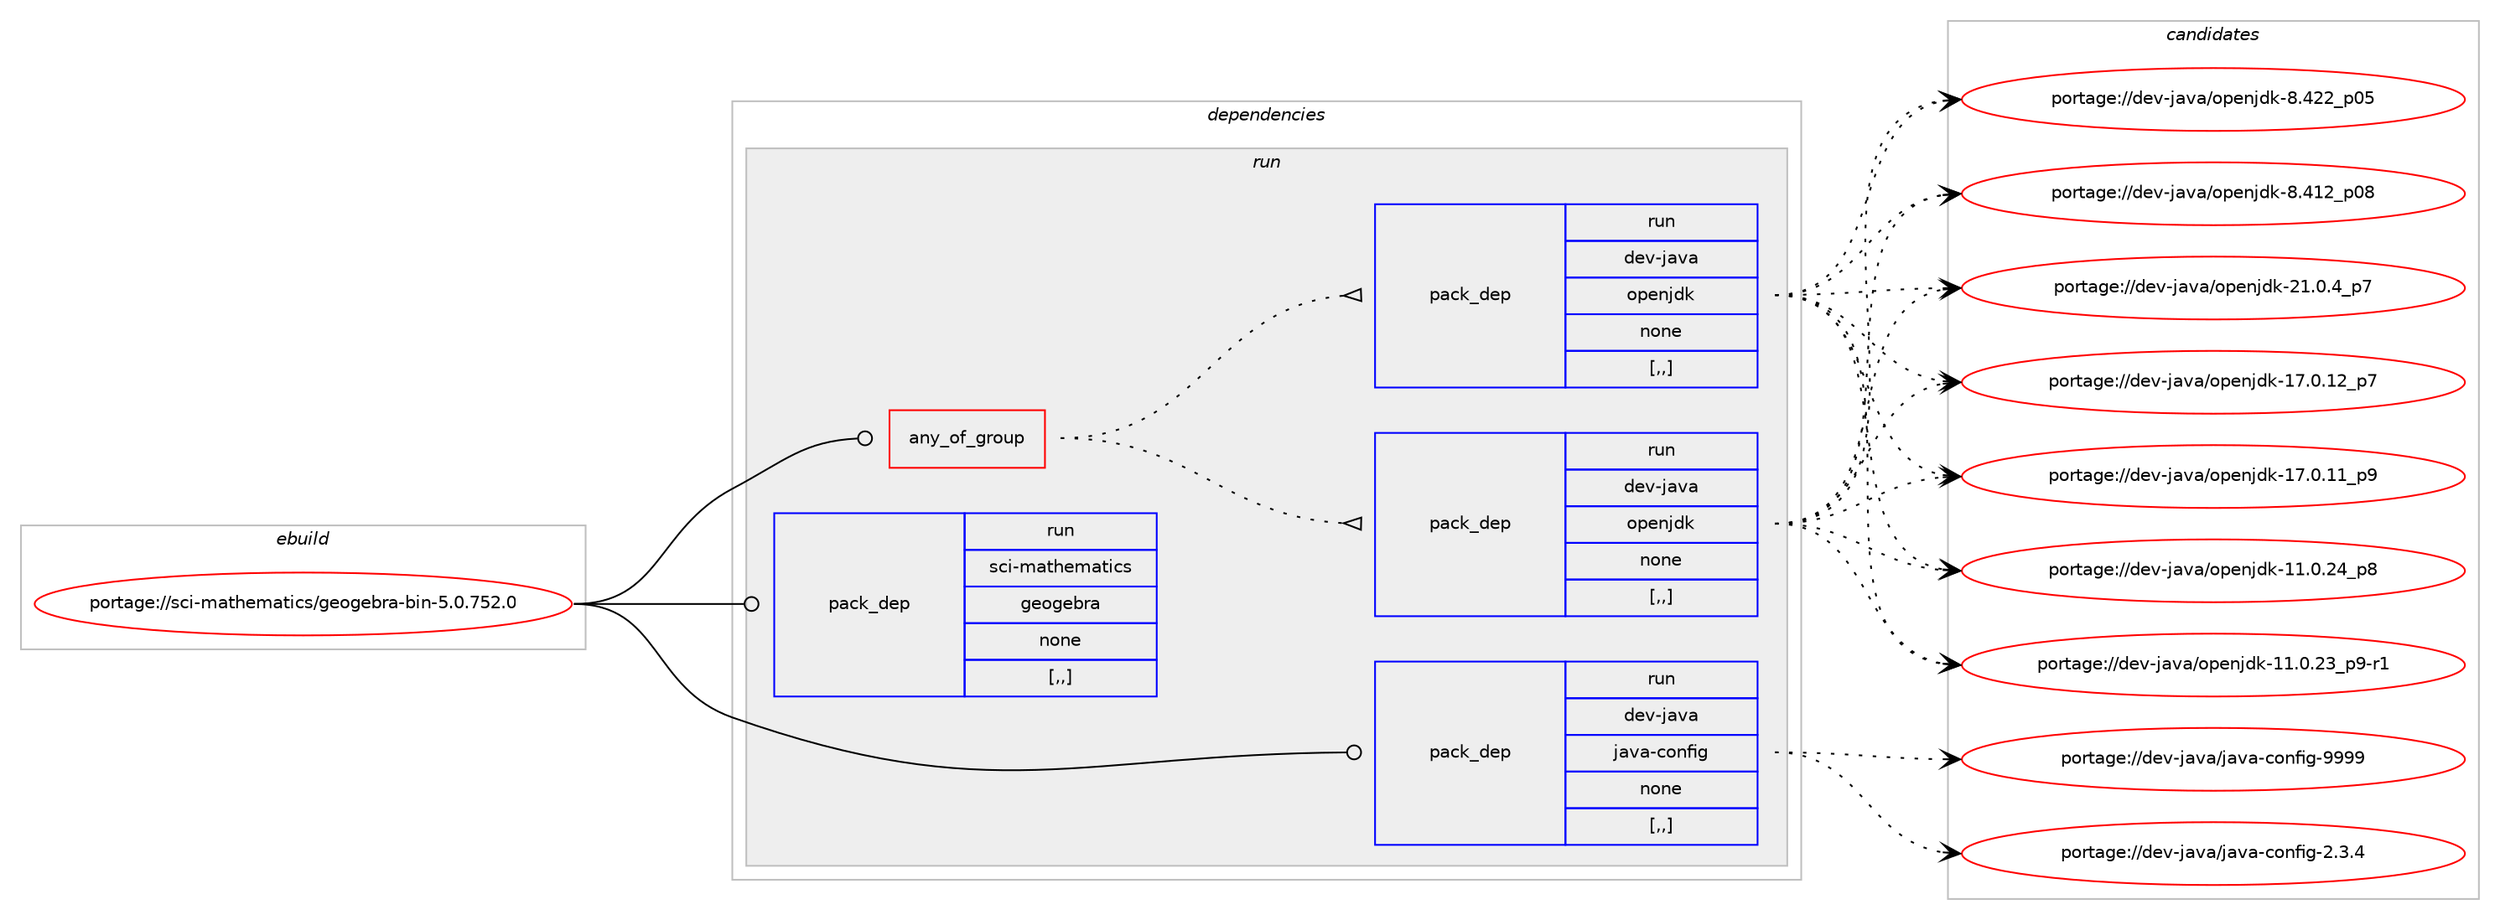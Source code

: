 digraph prolog {

# *************
# Graph options
# *************

newrank=true;
concentrate=true;
compound=true;
graph [rankdir=LR,fontname=Helvetica,fontsize=10,ranksep=1.5];#, ranksep=2.5, nodesep=0.2];
edge  [arrowhead=vee];
node  [fontname=Helvetica,fontsize=10];

# **********
# The ebuild
# **********

subgraph cluster_leftcol {
color=gray;
label=<<i>ebuild</i>>;
id [label="portage://sci-mathematics/geogebra-bin-5.0.752.0", color=red, width=4, href="../sci-mathematics/geogebra-bin-5.0.752.0.svg"];
}

# ****************
# The dependencies
# ****************

subgraph cluster_midcol {
color=gray;
label=<<i>dependencies</i>>;
subgraph cluster_compile {
fillcolor="#eeeeee";
style=filled;
label=<<i>compile</i>>;
}
subgraph cluster_compileandrun {
fillcolor="#eeeeee";
style=filled;
label=<<i>compile and run</i>>;
}
subgraph cluster_run {
fillcolor="#eeeeee";
style=filled;
label=<<i>run</i>>;
subgraph any2650 {
dependency408317 [label=<<TABLE BORDER="0" CELLBORDER="1" CELLSPACING="0" CELLPADDING="4"><TR><TD CELLPADDING="10">any_of_group</TD></TR></TABLE>>, shape=none, color=red];subgraph pack297160 {
dependency408318 [label=<<TABLE BORDER="0" CELLBORDER="1" CELLSPACING="0" CELLPADDING="4" WIDTH="220"><TR><TD ROWSPAN="6" CELLPADDING="30">pack_dep</TD></TR><TR><TD WIDTH="110">run</TD></TR><TR><TD>dev-java</TD></TR><TR><TD>openjdk</TD></TR><TR><TD>none</TD></TR><TR><TD>[,,]</TD></TR></TABLE>>, shape=none, color=blue];
}
dependency408317:e -> dependency408318:w [weight=20,style="dotted",arrowhead="oinv"];
subgraph pack297161 {
dependency408319 [label=<<TABLE BORDER="0" CELLBORDER="1" CELLSPACING="0" CELLPADDING="4" WIDTH="220"><TR><TD ROWSPAN="6" CELLPADDING="30">pack_dep</TD></TR><TR><TD WIDTH="110">run</TD></TR><TR><TD>dev-java</TD></TR><TR><TD>openjdk</TD></TR><TR><TD>none</TD></TR><TR><TD>[,,]</TD></TR></TABLE>>, shape=none, color=blue];
}
dependency408317:e -> dependency408319:w [weight=20,style="dotted",arrowhead="oinv"];
}
id:e -> dependency408317:w [weight=20,style="solid",arrowhead="odot"];
subgraph pack297162 {
dependency408320 [label=<<TABLE BORDER="0" CELLBORDER="1" CELLSPACING="0" CELLPADDING="4" WIDTH="220"><TR><TD ROWSPAN="6" CELLPADDING="30">pack_dep</TD></TR><TR><TD WIDTH="110">run</TD></TR><TR><TD>dev-java</TD></TR><TR><TD>java-config</TD></TR><TR><TD>none</TD></TR><TR><TD>[,,]</TD></TR></TABLE>>, shape=none, color=blue];
}
id:e -> dependency408320:w [weight=20,style="solid",arrowhead="odot"];
subgraph pack297163 {
dependency408321 [label=<<TABLE BORDER="0" CELLBORDER="1" CELLSPACING="0" CELLPADDING="4" WIDTH="220"><TR><TD ROWSPAN="6" CELLPADDING="30">pack_dep</TD></TR><TR><TD WIDTH="110">run</TD></TR><TR><TD>sci-mathematics</TD></TR><TR><TD>geogebra</TD></TR><TR><TD>none</TD></TR><TR><TD>[,,]</TD></TR></TABLE>>, shape=none, color=blue];
}
id:e -> dependency408321:w [weight=20,style="solid",arrowhead="odot"];
}
}

# **************
# The candidates
# **************

subgraph cluster_choices {
rank=same;
color=gray;
label=<<i>candidates</i>>;

subgraph choice297160 {
color=black;
nodesep=1;
choice10010111845106971189747111112101110106100107455049464846529511255 [label="portage://dev-java/openjdk-21.0.4_p7", color=red, width=4,href="../dev-java/openjdk-21.0.4_p7.svg"];
choice1001011184510697118974711111210111010610010745495546484649509511255 [label="portage://dev-java/openjdk-17.0.12_p7", color=red, width=4,href="../dev-java/openjdk-17.0.12_p7.svg"];
choice1001011184510697118974711111210111010610010745495546484649499511257 [label="portage://dev-java/openjdk-17.0.11_p9", color=red, width=4,href="../dev-java/openjdk-17.0.11_p9.svg"];
choice1001011184510697118974711111210111010610010745494946484650529511256 [label="portage://dev-java/openjdk-11.0.24_p8", color=red, width=4,href="../dev-java/openjdk-11.0.24_p8.svg"];
choice10010111845106971189747111112101110106100107454949464846505195112574511449 [label="portage://dev-java/openjdk-11.0.23_p9-r1", color=red, width=4,href="../dev-java/openjdk-11.0.23_p9-r1.svg"];
choice10010111845106971189747111112101110106100107455646525050951124853 [label="portage://dev-java/openjdk-8.422_p05", color=red, width=4,href="../dev-java/openjdk-8.422_p05.svg"];
choice10010111845106971189747111112101110106100107455646524950951124856 [label="portage://dev-java/openjdk-8.412_p08", color=red, width=4,href="../dev-java/openjdk-8.412_p08.svg"];
dependency408318:e -> choice10010111845106971189747111112101110106100107455049464846529511255:w [style=dotted,weight="100"];
dependency408318:e -> choice1001011184510697118974711111210111010610010745495546484649509511255:w [style=dotted,weight="100"];
dependency408318:e -> choice1001011184510697118974711111210111010610010745495546484649499511257:w [style=dotted,weight="100"];
dependency408318:e -> choice1001011184510697118974711111210111010610010745494946484650529511256:w [style=dotted,weight="100"];
dependency408318:e -> choice10010111845106971189747111112101110106100107454949464846505195112574511449:w [style=dotted,weight="100"];
dependency408318:e -> choice10010111845106971189747111112101110106100107455646525050951124853:w [style=dotted,weight="100"];
dependency408318:e -> choice10010111845106971189747111112101110106100107455646524950951124856:w [style=dotted,weight="100"];
}
subgraph choice297161 {
color=black;
nodesep=1;
choice10010111845106971189747111112101110106100107455049464846529511255 [label="portage://dev-java/openjdk-21.0.4_p7", color=red, width=4,href="../dev-java/openjdk-21.0.4_p7.svg"];
choice1001011184510697118974711111210111010610010745495546484649509511255 [label="portage://dev-java/openjdk-17.0.12_p7", color=red, width=4,href="../dev-java/openjdk-17.0.12_p7.svg"];
choice1001011184510697118974711111210111010610010745495546484649499511257 [label="portage://dev-java/openjdk-17.0.11_p9", color=red, width=4,href="../dev-java/openjdk-17.0.11_p9.svg"];
choice1001011184510697118974711111210111010610010745494946484650529511256 [label="portage://dev-java/openjdk-11.0.24_p8", color=red, width=4,href="../dev-java/openjdk-11.0.24_p8.svg"];
choice10010111845106971189747111112101110106100107454949464846505195112574511449 [label="portage://dev-java/openjdk-11.0.23_p9-r1", color=red, width=4,href="../dev-java/openjdk-11.0.23_p9-r1.svg"];
choice10010111845106971189747111112101110106100107455646525050951124853 [label="portage://dev-java/openjdk-8.422_p05", color=red, width=4,href="../dev-java/openjdk-8.422_p05.svg"];
choice10010111845106971189747111112101110106100107455646524950951124856 [label="portage://dev-java/openjdk-8.412_p08", color=red, width=4,href="../dev-java/openjdk-8.412_p08.svg"];
dependency408319:e -> choice10010111845106971189747111112101110106100107455049464846529511255:w [style=dotted,weight="100"];
dependency408319:e -> choice1001011184510697118974711111210111010610010745495546484649509511255:w [style=dotted,weight="100"];
dependency408319:e -> choice1001011184510697118974711111210111010610010745495546484649499511257:w [style=dotted,weight="100"];
dependency408319:e -> choice1001011184510697118974711111210111010610010745494946484650529511256:w [style=dotted,weight="100"];
dependency408319:e -> choice10010111845106971189747111112101110106100107454949464846505195112574511449:w [style=dotted,weight="100"];
dependency408319:e -> choice10010111845106971189747111112101110106100107455646525050951124853:w [style=dotted,weight="100"];
dependency408319:e -> choice10010111845106971189747111112101110106100107455646524950951124856:w [style=dotted,weight="100"];
}
subgraph choice297162 {
color=black;
nodesep=1;
choice10010111845106971189747106971189745991111101021051034557575757 [label="portage://dev-java/java-config-9999", color=red, width=4,href="../dev-java/java-config-9999.svg"];
choice1001011184510697118974710697118974599111110102105103455046514652 [label="portage://dev-java/java-config-2.3.4", color=red, width=4,href="../dev-java/java-config-2.3.4.svg"];
dependency408320:e -> choice10010111845106971189747106971189745991111101021051034557575757:w [style=dotted,weight="100"];
dependency408320:e -> choice1001011184510697118974710697118974599111110102105103455046514652:w [style=dotted,weight="100"];
}
subgraph choice297163 {
color=black;
nodesep=1;
}
}

}
